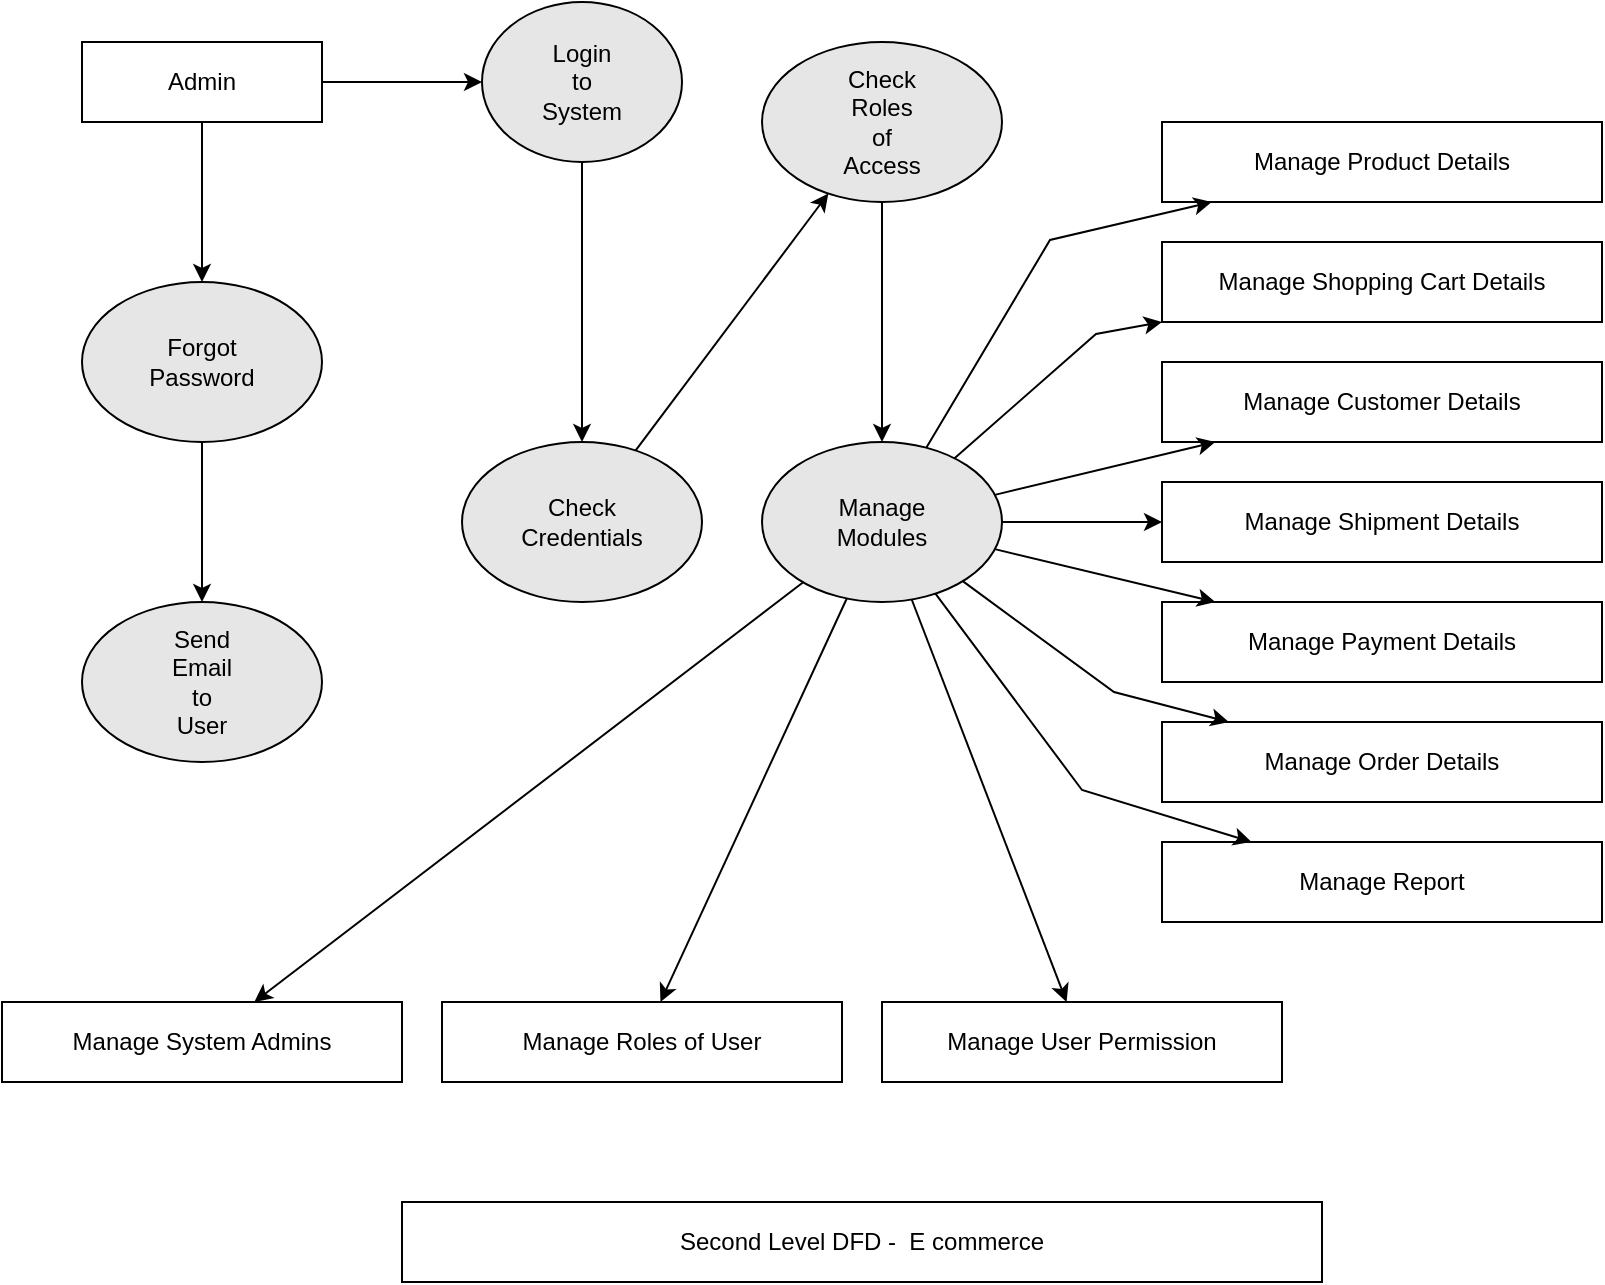 <mxfile version="28.2.3">
  <diagram id="diagram-id-1" name="Page-1">
    <mxGraphModel dx="1042" dy="562" grid="0" gridSize="10" guides="1" tooltips="1" connect="1" arrows="1" fold="1" page="1" pageScale="1" pageWidth="1100" pageHeight="850" math="0" shadow="0">
      <root>
        <mxCell id="0" />
        <mxCell id="1" parent="0" />
        <mxCell id="2" value="Admin" style="shape=rectangle;whiteSpace=wrap;html=1;" parent="1" vertex="1">
          <mxGeometry x="60" y="80" width="120" height="40" as="geometry" />
        </mxCell>
        <mxCell id="3" value="Login&lt;br&gt;to&lt;br&gt;System" style="ellipse;whiteSpace=wrap;html=1;fillColor=#E6E6E6;" parent="1" vertex="1">
          <mxGeometry x="260" y="60" width="100" height="80" as="geometry" />
        </mxCell>
        <mxCell id="4" value="Forgot&lt;br&gt;Password" style="ellipse;whiteSpace=wrap;html=1;fillColor=#E6E6E6;" parent="1" vertex="1">
          <mxGeometry x="60" y="200" width="120" height="80" as="geometry" />
        </mxCell>
        <mxCell id="5" value="Check&lt;br&gt;Credentials" style="ellipse;whiteSpace=wrap;html=1;fillColor=#E6E6E6;" parent="1" vertex="1">
          <mxGeometry x="250" y="280" width="120" height="80" as="geometry" />
        </mxCell>
        <mxCell id="6" value="Send&lt;br&gt;Email&lt;br&gt;to&lt;br&gt;User" style="ellipse;whiteSpace=wrap;html=1;fillColor=#E6E6E6;" parent="1" vertex="1">
          <mxGeometry x="60" y="360" width="120" height="80" as="geometry" />
        </mxCell>
        <mxCell id="7" value="Check&lt;br&gt;Roles&lt;br&gt;of&lt;br&gt;Access" style="ellipse;whiteSpace=wrap;html=1;fillColor=#E6E6E6;" parent="1" vertex="1">
          <mxGeometry x="400" y="80" width="120" height="80" as="geometry" />
        </mxCell>
        <mxCell id="8" value="Manage&lt;br&gt;Modules" style="ellipse;whiteSpace=wrap;html=1;fillColor=#E6E6E6;" parent="1" vertex="1">
          <mxGeometry x="400" y="280" width="120" height="80" as="geometry" />
        </mxCell>
        <mxCell id="9" value="Manage Product Details" style="shape=rectangle;whiteSpace=wrap;html=1;" parent="1" vertex="1">
          <mxGeometry x="600" y="120" width="220" height="40" as="geometry" />
        </mxCell>
        <mxCell id="10" value="Manage Shopping Cart Details" style="shape=rectangle;whiteSpace=wrap;html=1;" parent="1" vertex="1">
          <mxGeometry x="600" y="180" width="220" height="40" as="geometry" />
        </mxCell>
        <mxCell id="11" value="Manage Customer Details" style="shape=rectangle;whiteSpace=wrap;html=1;" parent="1" vertex="1">
          <mxGeometry x="600" y="240" width="220" height="40" as="geometry" />
        </mxCell>
        <mxCell id="12" value="Manage Shipment Details" style="shape=rectangle;whiteSpace=wrap;html=1;" parent="1" vertex="1">
          <mxGeometry x="600" y="300" width="220" height="40" as="geometry" />
        </mxCell>
        <mxCell id="13" value="Manage Payment Details" style="shape=rectangle;whiteSpace=wrap;html=1;" parent="1" vertex="1">
          <mxGeometry x="600" y="360" width="220" height="40" as="geometry" />
        </mxCell>
        <mxCell id="14" value="Manage Order Details" style="shape=rectangle;whiteSpace=wrap;html=1;" parent="1" vertex="1">
          <mxGeometry x="600" y="420" width="220" height="40" as="geometry" />
        </mxCell>
        <mxCell id="15" value="Manage Report" style="shape=rectangle;whiteSpace=wrap;html=1;" parent="1" vertex="1">
          <mxGeometry x="600" y="480" width="220" height="40" as="geometry" />
        </mxCell>
        <mxCell id="16" value="Manage User Permission" style="shape=rectangle;whiteSpace=wrap;html=1;" parent="1" vertex="1">
          <mxGeometry x="460" y="560" width="200" height="40" as="geometry" />
        </mxCell>
        <mxCell id="17" value="Manage Roles of User" style="shape=rectangle;whiteSpace=wrap;html=1;" parent="1" vertex="1">
          <mxGeometry x="240" y="560" width="200" height="40" as="geometry" />
        </mxCell>
        <mxCell id="18" value="Manage System Admins" style="shape=rectangle;whiteSpace=wrap;html=1;" parent="1" vertex="1">
          <mxGeometry x="20" y="560" width="200" height="40" as="geometry" />
        </mxCell>
        <mxCell id="19" value="Second Level DFD -&amp;nbsp; E commerce" style="shape=rectangle;whiteSpace=wrap;html=1;" parent="1" vertex="1">
          <mxGeometry x="220" y="660" width="460" height="40" as="geometry" />
        </mxCell>
        <mxCell id="20" value="" style="endArrow=classic;html=1;rounded=0;" parent="1" source="2" target="3" edge="1">
          <mxGeometry width="50" height="50" relative="1" as="geometry">
            <mxPoint x="190" y="100" as="sourcePoint" />
            <mxPoint x="250" y="100" as="targetPoint" />
          </mxGeometry>
        </mxCell>
        <mxCell id="21" value="" style="endArrow=classic;html=1;rounded=0;" parent="1" source="2" target="4" edge="1">
          <mxGeometry width="50" height="50" relative="1" as="geometry">
            <mxPoint x="120" y="130" as="sourcePoint" />
            <mxPoint x="120" y="190" as="targetPoint" />
          </mxGeometry>
        </mxCell>
        <mxCell id="22" value="" style="endArrow=classic;html=1;rounded=0;" parent="1" source="3" target="5" edge="1">
          <mxGeometry width="50" height="50" relative="1" as="geometry">
            <mxPoint x="310" y="150" as="sourcePoint" />
            <mxPoint x="310" y="270" as="targetPoint" />
          </mxGeometry>
        </mxCell>
        <mxCell id="23" value="" style="endArrow=classic;html=1;rounded=0;" parent="1" source="4" target="6" edge="1">
          <mxGeometry width="50" height="50" relative="1" as="geometry">
            <mxPoint x="120" y="290" as="sourcePoint" />
            <mxPoint x="120" y="350" as="targetPoint" />
          </mxGeometry>
        </mxCell>
        <mxCell id="24" value="" style="endArrow=classic;html=1;rounded=0;" parent="1" source="5" target="7" edge="1">
          <mxGeometry width="50" height="50" relative="1" as="geometry">
            <mxPoint x="370" y="320" as="sourcePoint" />
            <mxPoint x="420" y="170" as="targetPoint" />
          </mxGeometry>
        </mxCell>
        <mxCell id="25" value="" style="endArrow=classic;html=1;rounded=0;" parent="1" source="7" target="8" edge="1">
          <mxGeometry width="50" height="50" relative="1" as="geometry">
            <mxPoint x="460" y="170" as="sourcePoint" />
            <mxPoint x="460" y="270" as="targetPoint" />
          </mxGeometry>
        </mxCell>
        <mxCell id="26" value="" style="endArrow=classic;html=1;rounded=0;" parent="1" source="8" target="9" edge="1">
          <mxGeometry width="50" height="50" relative="1" as="geometry">
            <mxPoint x="530" y="320" as="sourcePoint" />
            <mxPoint x="590" y="140" as="targetPoint" />
            <Array as="points">
              <mxPoint x="544" y="179" />
            </Array>
          </mxGeometry>
        </mxCell>
        <mxCell id="27" value="" style="endArrow=classic;html=1;rounded=0;" parent="1" source="8" target="10" edge="1">
          <mxGeometry width="50" height="50" relative="1" as="geometry">
            <mxPoint x="530" y="320" as="sourcePoint" />
            <mxPoint x="590" y="200" as="targetPoint" />
            <Array as="points">
              <mxPoint x="567" y="226" />
            </Array>
          </mxGeometry>
        </mxCell>
        <mxCell id="28" value="" style="endArrow=classic;html=1;rounded=0;" parent="1" source="8" target="11" edge="1">
          <mxGeometry width="50" height="50" relative="1" as="geometry">
            <mxPoint x="530" y="320" as="sourcePoint" />
            <mxPoint x="590" y="260" as="targetPoint" />
          </mxGeometry>
        </mxCell>
        <mxCell id="29" value="" style="endArrow=classic;html=1;rounded=0;" parent="1" source="8" target="12" edge="1">
          <mxGeometry width="50" height="50" relative="1" as="geometry">
            <mxPoint x="530" y="320" as="sourcePoint" />
            <mxPoint x="590" y="320" as="targetPoint" />
          </mxGeometry>
        </mxCell>
        <mxCell id="30" value="" style="endArrow=classic;html=1;rounded=0;" parent="1" source="8" target="13" edge="1">
          <mxGeometry width="50" height="50" relative="1" as="geometry">
            <mxPoint x="530" y="320" as="sourcePoint" />
            <mxPoint x="590" y="380" as="targetPoint" />
          </mxGeometry>
        </mxCell>
        <mxCell id="31" value="" style="endArrow=classic;html=1;rounded=0;" parent="1" source="8" target="14" edge="1">
          <mxGeometry width="50" height="50" relative="1" as="geometry">
            <mxPoint x="530" y="320" as="sourcePoint" />
            <mxPoint x="590" y="440" as="targetPoint" />
            <Array as="points">
              <mxPoint x="576" y="405" />
            </Array>
          </mxGeometry>
        </mxCell>
        <mxCell id="32" value="" style="endArrow=classic;html=1;rounded=0;" parent="1" source="8" target="15" edge="1">
          <mxGeometry width="50" height="50" relative="1" as="geometry">
            <mxPoint x="530" y="320" as="sourcePoint" />
            <mxPoint x="590" y="500" as="targetPoint" />
            <Array as="points">
              <mxPoint x="560" y="454" />
            </Array>
          </mxGeometry>
        </mxCell>
        <mxCell id="33" value="" style="endArrow=classic;html=1;rounded=0;" parent="1" source="8" target="16" edge="1">
          <mxGeometry width="50" height="50" relative="1" as="geometry">
            <mxPoint x="460" y="370" as="sourcePoint" />
            <mxPoint x="560" y="550" as="targetPoint" />
          </mxGeometry>
        </mxCell>
        <mxCell id="34" value="" style="endArrow=classic;html=1;rounded=0;" parent="1" source="8" target="17" edge="1">
          <mxGeometry width="50" height="50" relative="1" as="geometry">
            <mxPoint x="450" y="370" as="sourcePoint" />
            <mxPoint x="340" y="550" as="targetPoint" />
          </mxGeometry>
        </mxCell>
        <mxCell id="35" value="" style="endArrow=classic;html=1;rounded=0;" parent="1" source="8" target="18" edge="1">
          <mxGeometry width="50" height="50" relative="1" as="geometry">
            <mxPoint x="440" y="370" as="sourcePoint" />
            <mxPoint x="120" y="550" as="targetPoint" />
          </mxGeometry>
        </mxCell>
      </root>
    </mxGraphModel>
  </diagram>
</mxfile>
